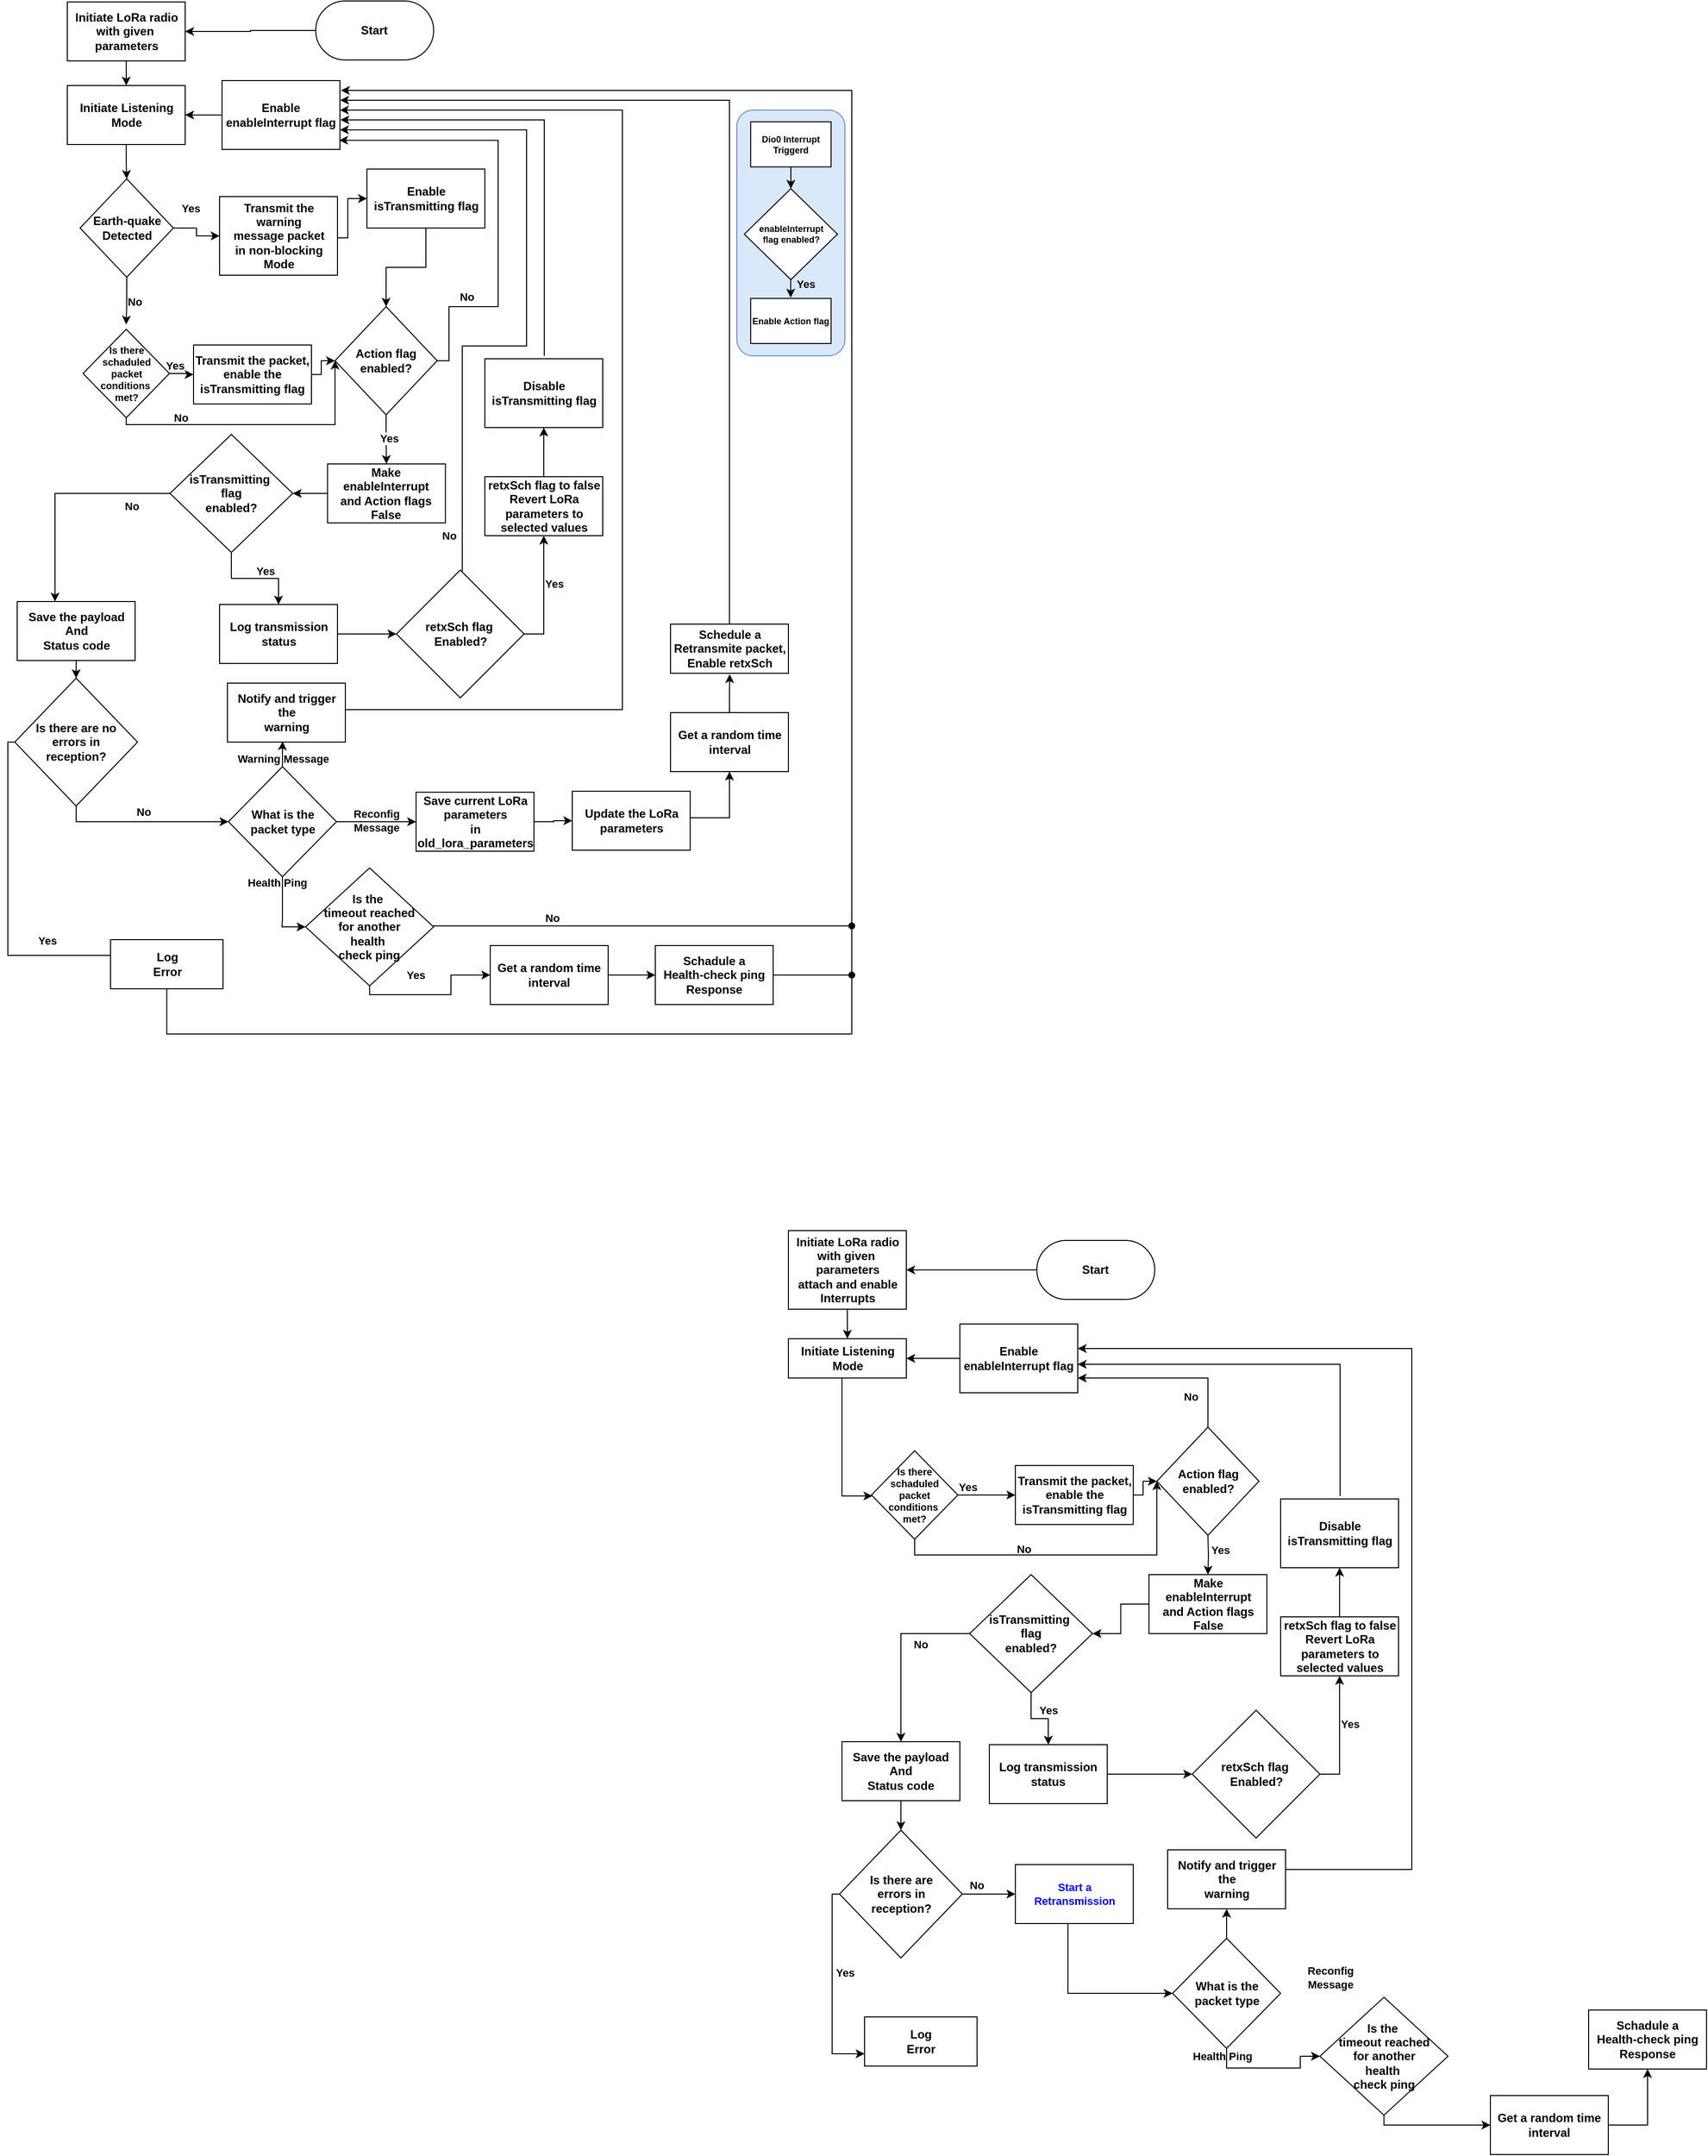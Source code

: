 <mxfile version="24.3.0" type="github">
  <diagram name="Page-1" id="QnrL3zc8ECIrJKWS5WpY">
    <mxGraphModel dx="2444" dy="1440" grid="1" gridSize="10" guides="1" tooltips="1" connect="1" arrows="1" fold="1" page="1" pageScale="1" pageWidth="850" pageHeight="1100" math="0" shadow="0">
      <root>
        <mxCell id="0" />
        <mxCell id="1" parent="0" />
        <mxCell id="keQh2NvHmvrn8WmfqUB1-2" style="edgeStyle=orthogonalEdgeStyle;rounded=0;orthogonalLoop=1;jettySize=auto;html=1;entryX=1;entryY=0.5;entryDx=0;entryDy=0;" parent="1" source="QVGyrubyLwDDq1W49fJA-1" target="QVGyrubyLwDDq1W49fJA-2" edge="1">
          <mxGeometry relative="1" as="geometry" />
        </mxCell>
        <mxCell id="QVGyrubyLwDDq1W49fJA-1" value="Start" style="rounded=1;whiteSpace=wrap;html=1;arcSize=50;fontStyle=1" parent="1" vertex="1">
          <mxGeometry x="354.37" y="109" width="120" height="60" as="geometry" />
        </mxCell>
        <mxCell id="QVGyrubyLwDDq1W49fJA-5" style="edgeStyle=orthogonalEdgeStyle;rounded=0;orthogonalLoop=1;jettySize=auto;html=1;entryX=0.5;entryY=0;entryDx=0;entryDy=0;fontStyle=1" parent="1" source="QVGyrubyLwDDq1W49fJA-2" target="QVGyrubyLwDDq1W49fJA-4" edge="1">
          <mxGeometry relative="1" as="geometry" />
        </mxCell>
        <mxCell id="QVGyrubyLwDDq1W49fJA-2" value="Initiate LoRa radio&lt;br&gt;with given&amp;nbsp;&lt;div&gt;parameters&lt;/div&gt;" style="rounded=0;whiteSpace=wrap;html=1;fontStyle=1" parent="1" vertex="1">
          <mxGeometry x="101.5" y="110" width="120" height="60" as="geometry" />
        </mxCell>
        <mxCell id="QVGyrubyLwDDq1W49fJA-7" style="edgeStyle=orthogonalEdgeStyle;rounded=0;orthogonalLoop=1;jettySize=auto;html=1;entryX=0.5;entryY=0;entryDx=0;entryDy=0;fontStyle=1" parent="1" source="QVGyrubyLwDDq1W49fJA-4" target="QVGyrubyLwDDq1W49fJA-6" edge="1">
          <mxGeometry relative="1" as="geometry" />
        </mxCell>
        <mxCell id="QVGyrubyLwDDq1W49fJA-4" value="Initiate Listening Mode" style="rounded=0;whiteSpace=wrap;html=1;fontStyle=1" parent="1" vertex="1">
          <mxGeometry x="101.5" y="195" width="120" height="60" as="geometry" />
        </mxCell>
        <mxCell id="QVGyrubyLwDDq1W49fJA-8" style="edgeStyle=orthogonalEdgeStyle;rounded=0;orthogonalLoop=1;jettySize=auto;html=1;entryX=0;entryY=0.5;entryDx=0;entryDy=0;fontStyle=1" parent="1" source="QVGyrubyLwDDq1W49fJA-6" target="QVGyrubyLwDDq1W49fJA-11" edge="1">
          <mxGeometry relative="1" as="geometry">
            <mxPoint x="266.5" y="340" as="targetPoint" />
          </mxGeometry>
        </mxCell>
        <mxCell id="QVGyrubyLwDDq1W49fJA-10" value="Yes" style="edgeLabel;html=1;align=center;verticalAlign=middle;resizable=0;points=[];fontStyle=1;labelBackgroundColor=none;" parent="QVGyrubyLwDDq1W49fJA-8" vertex="1" connectable="0">
          <mxGeometry x="-0.174" y="2" relative="1" as="geometry">
            <mxPoint x="-5" y="-18" as="offset" />
          </mxGeometry>
        </mxCell>
        <mxCell id="QVGyrubyLwDDq1W49fJA-38" style="edgeStyle=orthogonalEdgeStyle;rounded=0;orthogonalLoop=1;jettySize=auto;html=1;entryX=0.499;entryY=-0.054;entryDx=0;entryDy=0;entryPerimeter=0;fontStyle=1" parent="1" source="QVGyrubyLwDDq1W49fJA-6" target="QVGyrubyLwDDq1W49fJA-110" edge="1">
          <mxGeometry relative="1" as="geometry">
            <mxPoint x="162" y="440.0" as="targetPoint" />
          </mxGeometry>
        </mxCell>
        <mxCell id="QVGyrubyLwDDq1W49fJA-40" value="No" style="edgeLabel;html=1;align=center;verticalAlign=middle;resizable=0;points=[];fontStyle=1;labelBackgroundColor=none;" parent="QVGyrubyLwDDq1W49fJA-38" vertex="1" connectable="0">
          <mxGeometry x="-0.171" y="-1" relative="1" as="geometry">
            <mxPoint x="9" y="5" as="offset" />
          </mxGeometry>
        </mxCell>
        <mxCell id="QVGyrubyLwDDq1W49fJA-6" value="Earth-quake&lt;div&gt;Detected&lt;/div&gt;" style="rhombus;whiteSpace=wrap;html=1;fontStyle=1" parent="1" vertex="1">
          <mxGeometry x="114.5" y="290" width="95" height="100" as="geometry" />
        </mxCell>
        <mxCell id="QVGyrubyLwDDq1W49fJA-36" style="edgeStyle=orthogonalEdgeStyle;rounded=0;orthogonalLoop=1;jettySize=auto;html=1;entryX=0;entryY=0.5;entryDx=0;entryDy=0;fontStyle=1" parent="1" source="QVGyrubyLwDDq1W49fJA-11" target="QVGyrubyLwDDq1W49fJA-35" edge="1">
          <mxGeometry relative="1" as="geometry">
            <Array as="points">
              <mxPoint x="387" y="350" />
              <mxPoint x="387" y="310" />
            </Array>
          </mxGeometry>
        </mxCell>
        <mxCell id="QVGyrubyLwDDq1W49fJA-11" value="Transmit the warning&lt;br&gt;message packet&lt;div&gt;in non-blocking&lt;/div&gt;&lt;div&gt;Mode&lt;/div&gt;" style="rounded=0;whiteSpace=wrap;html=1;fontStyle=1" parent="1" vertex="1">
          <mxGeometry x="256.5" y="308" width="120" height="80" as="geometry" />
        </mxCell>
        <mxCell id="QVGyrubyLwDDq1W49fJA-33" value="" style="group;fontStyle=1" parent="1" vertex="1" connectable="0">
          <mxGeometry x="763" y="210" width="150" height="260" as="geometry" />
        </mxCell>
        <mxCell id="QVGyrubyLwDDq1W49fJA-32" value="" style="rounded=1;whiteSpace=wrap;html=1;fillColor=#dae8fc;strokeColor=#6c8ebf;fontStyle=1" parent="QVGyrubyLwDDq1W49fJA-33" vertex="1">
          <mxGeometry x="20" y="10" width="110" height="250" as="geometry" />
        </mxCell>
        <mxCell id="QVGyrubyLwDDq1W49fJA-28" style="edgeStyle=orthogonalEdgeStyle;rounded=0;orthogonalLoop=1;jettySize=auto;html=1;entryX=0.5;entryY=0;entryDx=0;entryDy=0;fontStyle=1" parent="QVGyrubyLwDDq1W49fJA-33" source="QVGyrubyLwDDq1W49fJA-26" target="QVGyrubyLwDDq1W49fJA-27" edge="1">
          <mxGeometry relative="1" as="geometry" />
        </mxCell>
        <mxCell id="QVGyrubyLwDDq1W49fJA-26" value="Dio0 Interrupt Triggerd" style="rounded=0;whiteSpace=wrap;html=1;fontStyle=1;fontSize=9;" parent="QVGyrubyLwDDq1W49fJA-33" vertex="1">
          <mxGeometry x="34.091" y="21.903" width="81.818" height="45.882" as="geometry" />
        </mxCell>
        <mxCell id="QVGyrubyLwDDq1W49fJA-30" style="edgeStyle=orthogonalEdgeStyle;rounded=0;orthogonalLoop=1;jettySize=auto;html=1;entryX=0.5;entryY=0;entryDx=0;entryDy=0;fontStyle=1" parent="QVGyrubyLwDDq1W49fJA-33" edge="1">
          <mxGeometry relative="1" as="geometry">
            <mxPoint x="74.822" y="181.602" as="sourcePoint" />
            <mxPoint x="74.822" y="200.719" as="targetPoint" />
          </mxGeometry>
        </mxCell>
        <mxCell id="QVGyrubyLwDDq1W49fJA-34" value="Yes" style="edgeLabel;html=1;align=center;verticalAlign=middle;resizable=0;points=[];labelBackgroundColor=none;fontStyle=1" parent="QVGyrubyLwDDq1W49fJA-30" vertex="1" connectable="0">
          <mxGeometry x="-0.301" y="-3" relative="1" as="geometry">
            <mxPoint x="18" y="-1" as="offset" />
          </mxGeometry>
        </mxCell>
        <mxCell id="QVGyrubyLwDDq1W49fJA-27" value="&lt;font style=&quot;font-size: 9px;&quot;&gt;enableInterrupt&lt;/font&gt;&lt;div style=&quot;font-size: 9px;&quot;&gt;&lt;font style=&quot;font-size: 9px;&quot;&gt;flag enabled?&lt;/font&gt;&lt;/div&gt;" style="rhombus;whiteSpace=wrap;html=1;fontStyle=1;fontSize=9;" parent="QVGyrubyLwDDq1W49fJA-33" vertex="1">
          <mxGeometry x="27.572" y="90" width="94.856" height="92.49" as="geometry" />
        </mxCell>
        <mxCell id="QVGyrubyLwDDq1W49fJA-29" value="Enable Action flag" style="rounded=0;whiteSpace=wrap;html=1;fontStyle=1;fontSize=9;" parent="QVGyrubyLwDDq1W49fJA-33" vertex="1">
          <mxGeometry x="34.091" y="201.609" width="81.818" height="45.882" as="geometry" />
        </mxCell>
        <mxCell id="QVGyrubyLwDDq1W49fJA-109" style="edgeStyle=orthogonalEdgeStyle;rounded=0;orthogonalLoop=1;jettySize=auto;html=1;entryX=0.5;entryY=0;entryDx=0;entryDy=0;fontStyle=1" parent="1" source="QVGyrubyLwDDq1W49fJA-35" target="QVGyrubyLwDDq1W49fJA-41" edge="1">
          <mxGeometry relative="1" as="geometry" />
        </mxCell>
        <mxCell id="QVGyrubyLwDDq1W49fJA-35" value="Enable&lt;div&gt;isTransmitting flag&lt;/div&gt;" style="rounded=0;whiteSpace=wrap;html=1;fontStyle=1" parent="1" vertex="1">
          <mxGeometry x="406.5" y="280" width="120" height="60" as="geometry" />
        </mxCell>
        <mxCell id="QVGyrubyLwDDq1W49fJA-106" style="edgeStyle=orthogonalEdgeStyle;rounded=0;orthogonalLoop=1;jettySize=auto;html=1;entryX=0.5;entryY=0;entryDx=0;entryDy=0;fontStyle=1" parent="1" source="QVGyrubyLwDDq1W49fJA-41" target="QVGyrubyLwDDq1W49fJA-44" edge="1">
          <mxGeometry relative="1" as="geometry" />
        </mxCell>
        <mxCell id="QVGyrubyLwDDq1W49fJA-114" value="Yes" style="edgeLabel;html=1;align=center;verticalAlign=middle;resizable=0;points=[];fontStyle=1" parent="QVGyrubyLwDDq1W49fJA-106" vertex="1" connectable="0">
          <mxGeometry x="0.009" y="2" relative="1" as="geometry">
            <mxPoint y="-1" as="offset" />
          </mxGeometry>
        </mxCell>
        <mxCell id="QVGyrubyLwDDq1W49fJA-41" value="Action flag&lt;br&gt;enabled?" style="rhombus;whiteSpace=wrap;html=1;fontStyle=1" parent="1" vertex="1">
          <mxGeometry x="374" y="420" width="104" height="110" as="geometry" />
        </mxCell>
        <mxCell id="QVGyrubyLwDDq1W49fJA-107" style="edgeStyle=orthogonalEdgeStyle;rounded=0;orthogonalLoop=1;jettySize=auto;html=1;entryX=1;entryY=0.5;entryDx=0;entryDy=0;fontStyle=1" parent="1" source="QVGyrubyLwDDq1W49fJA-44" target="QVGyrubyLwDDq1W49fJA-46" edge="1">
          <mxGeometry relative="1" as="geometry" />
        </mxCell>
        <mxCell id="QVGyrubyLwDDq1W49fJA-44" value="Make enableInterrupt&lt;br&gt;and Action flags False" style="rounded=0;whiteSpace=wrap;html=1;fontStyle=1" parent="1" vertex="1">
          <mxGeometry x="366.37" y="580" width="120" height="60" as="geometry" />
        </mxCell>
        <mxCell id="QVGyrubyLwDDq1W49fJA-50" style="edgeStyle=orthogonalEdgeStyle;rounded=0;orthogonalLoop=1;jettySize=auto;html=1;entryX=0.5;entryY=0;entryDx=0;entryDy=0;fontStyle=1" parent="1" source="QVGyrubyLwDDq1W49fJA-46" target="QVGyrubyLwDDq1W49fJA-49" edge="1">
          <mxGeometry relative="1" as="geometry" />
        </mxCell>
        <mxCell id="QVGyrubyLwDDq1W49fJA-57" value="Yes" style="edgeLabel;html=1;align=center;verticalAlign=middle;resizable=0;points=[];fontStyle=1;labelBackgroundColor=none;" parent="QVGyrubyLwDDq1W49fJA-50" vertex="1" connectable="0">
          <mxGeometry x="-0.256" y="-3" relative="1" as="geometry">
            <mxPoint x="23" y="-11" as="offset" />
          </mxGeometry>
        </mxCell>
        <mxCell id="QVGyrubyLwDDq1W49fJA-58" style="edgeStyle=orthogonalEdgeStyle;rounded=0;orthogonalLoop=1;jettySize=auto;html=1;exitX=0;exitY=0.5;exitDx=0;exitDy=0;fontStyle=1" parent="1" edge="1">
          <mxGeometry relative="1" as="geometry">
            <mxPoint x="89" y="720" as="targetPoint" />
            <Array as="points">
              <mxPoint x="89" y="610" />
            </Array>
            <mxPoint x="215" y="610" as="sourcePoint" />
          </mxGeometry>
        </mxCell>
        <mxCell id="wZ7d8AIyB8IBaUM0izVy-1" value="No" style="edgeLabel;html=1;align=center;verticalAlign=middle;resizable=0;points=[];fontStyle=1;labelBackgroundColor=none;" parent="QVGyrubyLwDDq1W49fJA-58" vertex="1" connectable="0">
          <mxGeometry x="0.051" y="3" relative="1" as="geometry">
            <mxPoint x="76" y="10" as="offset" />
          </mxGeometry>
        </mxCell>
        <mxCell id="QVGyrubyLwDDq1W49fJA-46" value="isTransmitting&amp;nbsp;&lt;div style=&quot;font-size: 12px;&quot;&gt;flag&lt;div style=&quot;font-size: 12px;&quot;&gt;enabled?&lt;/div&gt;&lt;/div&gt;" style="rhombus;whiteSpace=wrap;html=1;fontStyle=1;fontSize=12;" parent="1" vertex="1">
          <mxGeometry x="206" y="550" width="125" height="120" as="geometry" />
        </mxCell>
        <mxCell id="QVGyrubyLwDDq1W49fJA-52" style="edgeStyle=orthogonalEdgeStyle;rounded=0;orthogonalLoop=1;jettySize=auto;html=1;entryX=0;entryY=0.5;entryDx=0;entryDy=0;fontStyle=1" parent="1" source="QVGyrubyLwDDq1W49fJA-49" target="QVGyrubyLwDDq1W49fJA-51" edge="1">
          <mxGeometry relative="1" as="geometry" />
        </mxCell>
        <mxCell id="QVGyrubyLwDDq1W49fJA-49" value="Log transmission&lt;br&gt;status" style="rounded=0;whiteSpace=wrap;html=1;fontStyle=1" parent="1" vertex="1">
          <mxGeometry x="256.5" y="723" width="120" height="60" as="geometry" />
        </mxCell>
        <mxCell id="QVGyrubyLwDDq1W49fJA-53" style="edgeStyle=orthogonalEdgeStyle;rounded=0;orthogonalLoop=1;jettySize=auto;html=1;entryX=0.5;entryY=1;entryDx=0;entryDy=0;fontStyle=1" parent="1" source="QVGyrubyLwDDq1W49fJA-51" target="QVGyrubyLwDDq1W49fJA-54" edge="1">
          <mxGeometry relative="1" as="geometry">
            <mxPoint x="596.5" y="663" as="targetPoint" />
            <Array as="points">
              <mxPoint x="586.5" y="753" />
            </Array>
          </mxGeometry>
        </mxCell>
        <mxCell id="QVGyrubyLwDDq1W49fJA-56" value="Yes" style="edgeLabel;html=1;align=center;verticalAlign=middle;resizable=0;points=[];fontStyle=1;labelBackgroundColor=none;" parent="QVGyrubyLwDDq1W49fJA-53" vertex="1" connectable="0">
          <mxGeometry x="-0.169" y="3" relative="1" as="geometry">
            <mxPoint x="13" y="-21" as="offset" />
          </mxGeometry>
        </mxCell>
        <mxCell id="QVGyrubyLwDDq1W49fJA-85" style="edgeStyle=orthogonalEdgeStyle;rounded=0;orthogonalLoop=1;jettySize=auto;html=1;entryX=0.983;entryY=0.716;entryDx=0;entryDy=0;entryPerimeter=0;fontStyle=1" parent="1" edge="1">
          <mxGeometry relative="1" as="geometry">
            <mxPoint x="503.54" y="700" as="sourcePoint" />
            <mxPoint x="379.0" y="240.12" as="targetPoint" />
            <Array as="points">
              <mxPoint x="504" y="460" />
              <mxPoint x="569" y="460" />
              <mxPoint x="569" y="240" />
            </Array>
          </mxGeometry>
        </mxCell>
        <mxCell id="QVGyrubyLwDDq1W49fJA-87" value="No" style="edgeLabel;html=1;align=center;verticalAlign=middle;resizable=0;points=[];fontStyle=1;labelBackgroundColor=none;" parent="QVGyrubyLwDDq1W49fJA-85" vertex="1" connectable="0">
          <mxGeometry x="-0.776" y="1" relative="1" as="geometry">
            <mxPoint x="-13" y="33" as="offset" />
          </mxGeometry>
        </mxCell>
        <mxCell id="QVGyrubyLwDDq1W49fJA-51" value="retxSch flag&amp;nbsp;&lt;div style=&quot;font-size: 12px;&quot;&gt;Enabled?&lt;/div&gt;" style="rhombus;whiteSpace=wrap;html=1;fontStyle=1;fontSize=12;" parent="1" vertex="1">
          <mxGeometry x="436.5" y="688" width="130" height="130" as="geometry" />
        </mxCell>
        <mxCell id="QVGyrubyLwDDq1W49fJA-62" style="edgeStyle=orthogonalEdgeStyle;rounded=0;orthogonalLoop=1;jettySize=auto;html=1;entryX=0.5;entryY=1;entryDx=0;entryDy=0;fontStyle=1" parent="1" source="QVGyrubyLwDDq1W49fJA-54" target="QVGyrubyLwDDq1W49fJA-61" edge="1">
          <mxGeometry relative="1" as="geometry" />
        </mxCell>
        <mxCell id="QVGyrubyLwDDq1W49fJA-54" value="retxSch flag to false&lt;br&gt;Revert LoRa parameters to selected values" style="rounded=0;whiteSpace=wrap;html=1;fontStyle=1" parent="1" vertex="1">
          <mxGeometry x="526.5" y="593" width="120" height="60" as="geometry" />
        </mxCell>
        <mxCell id="QVGyrubyLwDDq1W49fJA-66" style="edgeStyle=orthogonalEdgeStyle;rounded=0;orthogonalLoop=1;jettySize=auto;html=1;entryX=0.5;entryY=0;entryDx=0;entryDy=0;fontStyle=1" parent="1" source="QVGyrubyLwDDq1W49fJA-59" target="QVGyrubyLwDDq1W49fJA-64" edge="1">
          <mxGeometry relative="1" as="geometry" />
        </mxCell>
        <mxCell id="QVGyrubyLwDDq1W49fJA-59" value="Save the payload&lt;br&gt;&lt;div&gt;And&lt;/div&gt;&lt;div&gt;Status code&lt;/div&gt;" style="rounded=0;whiteSpace=wrap;html=1;fontStyle=1" parent="1" vertex="1">
          <mxGeometry x="50.5" y="720" width="120" height="60" as="geometry" />
        </mxCell>
        <mxCell id="QVGyrubyLwDDq1W49fJA-63" style="edgeStyle=orthogonalEdgeStyle;rounded=0;orthogonalLoop=1;jettySize=auto;html=1;entryX=1;entryY=0.5;entryDx=0;entryDy=0;fontStyle=1" parent="1" edge="1">
          <mxGeometry relative="1" as="geometry">
            <mxPoint x="587" y="470" as="sourcePoint" />
            <mxPoint x="379.5" y="230" as="targetPoint" />
            <Array as="points">
              <mxPoint x="587" y="230" />
            </Array>
          </mxGeometry>
        </mxCell>
        <mxCell id="QVGyrubyLwDDq1W49fJA-61" value="&lt;div&gt;Disable&lt;/div&gt;isTransmitting flag" style="rounded=0;whiteSpace=wrap;html=1;fontStyle=1" parent="1" vertex="1">
          <mxGeometry x="526.5" y="473" width="120" height="70" as="geometry" />
        </mxCell>
        <mxCell id="QVGyrubyLwDDq1W49fJA-67" style="edgeStyle=orthogonalEdgeStyle;rounded=0;orthogonalLoop=1;jettySize=auto;html=1;entryX=0;entryY=0.5;entryDx=0;entryDy=0;fontStyle=1;exitX=0.5;exitY=1;exitDx=0;exitDy=0;" parent="1" source="QVGyrubyLwDDq1W49fJA-64" target="QVGyrubyLwDDq1W49fJA-69" edge="1">
          <mxGeometry relative="1" as="geometry">
            <mxPoint x="256.5" y="943" as="targetPoint" />
            <Array as="points">
              <mxPoint x="111" y="944" />
            </Array>
          </mxGeometry>
        </mxCell>
        <mxCell id="QVGyrubyLwDDq1W49fJA-68" value="No" style="edgeLabel;html=1;align=center;verticalAlign=middle;resizable=0;points=[];fontStyle=1;labelBackgroundColor=none;" parent="QVGyrubyLwDDq1W49fJA-67" vertex="1" connectable="0">
          <mxGeometry x="-0.593" y="1" relative="1" as="geometry">
            <mxPoint x="49" y="-9" as="offset" />
          </mxGeometry>
        </mxCell>
        <mxCell id="wZ7d8AIyB8IBaUM0izVy-5" value="" style="edgeStyle=orthogonalEdgeStyle;rounded=0;orthogonalLoop=1;jettySize=auto;html=1;exitX=0.004;exitY=0.492;exitDx=0;exitDy=0;entryX=-0.01;entryY=0.344;entryDx=0;entryDy=0;entryPerimeter=0;exitPerimeter=0;" parent="1" source="QVGyrubyLwDDq1W49fJA-64" edge="1">
          <mxGeometry relative="1" as="geometry">
            <Array as="points">
              <mxPoint x="48" y="863" />
              <mxPoint x="41" y="863" />
              <mxPoint x="41" y="1080" />
              <mxPoint x="147" y="1080" />
              <mxPoint x="147" y="1081" />
            </Array>
            <mxPoint x="28" y="863" as="sourcePoint" />
            <mxPoint x="165.355" y="1081.2" as="targetPoint" />
          </mxGeometry>
        </mxCell>
        <mxCell id="wZ7d8AIyB8IBaUM0izVy-7" value="Yes" style="edgeLabel;html=1;align=center;verticalAlign=middle;resizable=0;points=[];labelBackgroundColor=none;fontStyle=1" parent="wZ7d8AIyB8IBaUM0izVy-5" vertex="1" connectable="0">
          <mxGeometry x="-0.363" y="-3" relative="1" as="geometry">
            <mxPoint x="43" y="98" as="offset" />
          </mxGeometry>
        </mxCell>
        <mxCell id="QVGyrubyLwDDq1W49fJA-64" value="Is there are no&lt;div&gt;errors in&lt;/div&gt;&lt;div&gt;reception?&lt;/div&gt;" style="rhombus;whiteSpace=wrap;html=1;fontStyle=1" parent="1" vertex="1">
          <mxGeometry x="48" y="798" width="125" height="130" as="geometry" />
        </mxCell>
        <mxCell id="QVGyrubyLwDDq1W49fJA-70" style="edgeStyle=orthogonalEdgeStyle;rounded=0;orthogonalLoop=1;jettySize=auto;html=1;entryX=0.469;entryY=0.988;entryDx=0;entryDy=0;entryPerimeter=0;fontStyle=1" parent="1" source="QVGyrubyLwDDq1W49fJA-69" target="QVGyrubyLwDDq1W49fJA-72" edge="1">
          <mxGeometry relative="1" as="geometry">
            <mxPoint x="321.5" y="873" as="targetPoint" />
          </mxGeometry>
        </mxCell>
        <mxCell id="QVGyrubyLwDDq1W49fJA-71" value="Warning Message" style="edgeLabel;html=1;align=center;verticalAlign=middle;resizable=0;points=[];fontStyle=1;labelBackgroundColor=none;" parent="QVGyrubyLwDDq1W49fJA-70" vertex="1" connectable="0">
          <mxGeometry x="-0.044" y="1" relative="1" as="geometry">
            <mxPoint x="1" y="4" as="offset" />
          </mxGeometry>
        </mxCell>
        <mxCell id="QVGyrubyLwDDq1W49fJA-75" style="edgeStyle=orthogonalEdgeStyle;rounded=0;orthogonalLoop=1;jettySize=auto;html=1;entryX=0;entryY=0.5;entryDx=0;entryDy=0;fontStyle=1" parent="1" source="QVGyrubyLwDDq1W49fJA-69" target="QVGyrubyLwDDq1W49fJA-77" edge="1">
          <mxGeometry relative="1" as="geometry">
            <mxPoint x="466.5" y="968" as="targetPoint" />
          </mxGeometry>
        </mxCell>
        <mxCell id="QVGyrubyLwDDq1W49fJA-76" value="Reconfig&lt;br&gt;Message" style="edgeLabel;html=1;align=center;verticalAlign=middle;resizable=0;points=[];fontStyle=1;labelBackgroundColor=none;" parent="QVGyrubyLwDDq1W49fJA-75" vertex="1" connectable="0">
          <mxGeometry x="0.029" y="2" relative="1" as="geometry">
            <mxPoint x="-1" y="1" as="offset" />
          </mxGeometry>
        </mxCell>
        <mxCell id="QVGyrubyLwDDq1W49fJA-93" value="" style="edgeStyle=orthogonalEdgeStyle;rounded=0;orthogonalLoop=1;jettySize=auto;html=1;entryX=0;entryY=0.5;entryDx=0;entryDy=0;fontStyle=1" parent="1" source="QVGyrubyLwDDq1W49fJA-69" target="QVGyrubyLwDDq1W49fJA-95" edge="1">
          <mxGeometry relative="1" as="geometry">
            <mxPoint x="321.5" y="1093" as="targetPoint" />
            <Array as="points">
              <mxPoint x="320" y="1043" />
              <mxPoint x="320" y="1056" />
            </Array>
          </mxGeometry>
        </mxCell>
        <mxCell id="QVGyrubyLwDDq1W49fJA-94" value="Health Ping" style="edgeLabel;html=1;align=center;verticalAlign=middle;resizable=0;points=[];labelBackgroundColor=none;fontStyle=1" parent="QVGyrubyLwDDq1W49fJA-93" vertex="1" connectable="0">
          <mxGeometry x="-0.389" y="-2" relative="1" as="geometry">
            <mxPoint x="-4" y="-17" as="offset" />
          </mxGeometry>
        </mxCell>
        <mxCell id="QVGyrubyLwDDq1W49fJA-69" value="What is the&lt;br&gt;packet type" style="rhombus;whiteSpace=wrap;html=1;fontStyle=1" parent="1" vertex="1">
          <mxGeometry x="265.5" y="888" width="110" height="112" as="geometry" />
        </mxCell>
        <mxCell id="QVGyrubyLwDDq1W49fJA-74" style="edgeStyle=orthogonalEdgeStyle;rounded=0;orthogonalLoop=1;jettySize=auto;html=1;fontStyle=1" parent="1" source="QVGyrubyLwDDq1W49fJA-72" target="QVGyrubyLwDDq1W49fJA-88" edge="1">
          <mxGeometry relative="1" as="geometry">
            <Array as="points">
              <mxPoint x="666.5" y="830" />
              <mxPoint x="666.5" y="220" />
            </Array>
          </mxGeometry>
        </mxCell>
        <mxCell id="QVGyrubyLwDDq1W49fJA-72" value="Notify and trigger the&lt;br&gt;warning" style="rounded=0;whiteSpace=wrap;html=1;fontStyle=1" parent="1" vertex="1">
          <mxGeometry x="264.5" y="803" width="120" height="60" as="geometry" />
        </mxCell>
        <mxCell id="QVGyrubyLwDDq1W49fJA-79" style="edgeStyle=orthogonalEdgeStyle;rounded=0;orthogonalLoop=1;jettySize=auto;html=1;entryX=0;entryY=0.5;entryDx=0;entryDy=0;fontStyle=1" parent="1" source="QVGyrubyLwDDq1W49fJA-77" target="QVGyrubyLwDDq1W49fJA-78" edge="1">
          <mxGeometry relative="1" as="geometry" />
        </mxCell>
        <mxCell id="QVGyrubyLwDDq1W49fJA-77" value="Save current LoRa&lt;br&gt;parameters&lt;br&gt;in old_lora_parameters" style="rounded=0;whiteSpace=wrap;html=1;fontStyle=1" parent="1" vertex="1">
          <mxGeometry x="456.5" y="914" width="120" height="60" as="geometry" />
        </mxCell>
        <mxCell id="QVGyrubyLwDDq1W49fJA-81" style="edgeStyle=orthogonalEdgeStyle;rounded=0;orthogonalLoop=1;jettySize=auto;html=1;entryX=0.5;entryY=1;entryDx=0;entryDy=0;fontStyle=1" parent="1" source="QVGyrubyLwDDq1W49fJA-78" target="QVGyrubyLwDDq1W49fJA-80" edge="1">
          <mxGeometry relative="1" as="geometry">
            <Array as="points">
              <mxPoint x="776" y="940" />
            </Array>
          </mxGeometry>
        </mxCell>
        <mxCell id="QVGyrubyLwDDq1W49fJA-78" value="Update the LoRa parameters" style="rounded=0;whiteSpace=wrap;html=1;fontStyle=1" parent="1" vertex="1">
          <mxGeometry x="615.5" y="913" width="120" height="60" as="geometry" />
        </mxCell>
        <mxCell id="QVGyrubyLwDDq1W49fJA-80" value="Get a random time interval" style="rounded=0;whiteSpace=wrap;html=1;fontStyle=1" parent="1" vertex="1">
          <mxGeometry x="715.5" y="833" width="120" height="60" as="geometry" />
        </mxCell>
        <mxCell id="QVGyrubyLwDDq1W49fJA-90" style="edgeStyle=orthogonalEdgeStyle;rounded=0;orthogonalLoop=1;jettySize=auto;html=1;entryX=1.002;entryY=0.281;entryDx=0;entryDy=0;exitX=0.5;exitY=0;exitDx=0;exitDy=0;entryPerimeter=0;fontStyle=1" parent="1" source="QVGyrubyLwDDq1W49fJA-82" target="QVGyrubyLwDDq1W49fJA-88" edge="1">
          <mxGeometry relative="1" as="geometry">
            <mxPoint x="746.5" y="320" as="targetPoint" />
            <Array as="points">
              <mxPoint x="776" y="210" />
              <mxPoint x="379" y="210" />
            </Array>
          </mxGeometry>
        </mxCell>
        <mxCell id="QVGyrubyLwDDq1W49fJA-82" value="Schedule a Retransmite packet,&lt;br&gt;Enable retxSch" style="rounded=0;whiteSpace=wrap;html=1;fontStyle=1" parent="1" vertex="1">
          <mxGeometry x="715.5" y="743" width="120" height="50" as="geometry" />
        </mxCell>
        <mxCell id="QVGyrubyLwDDq1W49fJA-84" style="edgeStyle=orthogonalEdgeStyle;rounded=0;orthogonalLoop=1;jettySize=auto;html=1;entryX=0.502;entryY=1.018;entryDx=0;entryDy=0;entryPerimeter=0;fontStyle=1" parent="1" source="QVGyrubyLwDDq1W49fJA-80" target="QVGyrubyLwDDq1W49fJA-82" edge="1">
          <mxGeometry relative="1" as="geometry" />
        </mxCell>
        <mxCell id="QVGyrubyLwDDq1W49fJA-89" style="edgeStyle=orthogonalEdgeStyle;rounded=0;orthogonalLoop=1;jettySize=auto;html=1;entryX=1;entryY=0.5;entryDx=0;entryDy=0;fontStyle=1" parent="1" source="QVGyrubyLwDDq1W49fJA-88" target="QVGyrubyLwDDq1W49fJA-4" edge="1">
          <mxGeometry relative="1" as="geometry" />
        </mxCell>
        <mxCell id="QVGyrubyLwDDq1W49fJA-88" value="Enable&lt;div&gt;enableInterrupt flag&lt;br&gt;&lt;/div&gt;" style="rounded=0;whiteSpace=wrap;html=1;fontStyle=1" parent="1" vertex="1">
          <mxGeometry x="259" y="190" width="120" height="70" as="geometry" />
        </mxCell>
        <mxCell id="QVGyrubyLwDDq1W49fJA-96" style="edgeStyle=orthogonalEdgeStyle;rounded=0;orthogonalLoop=1;jettySize=auto;html=1;exitX=1;exitY=0.5;exitDx=0;exitDy=0;fontStyle=1" parent="1" source="QVGyrubyLwDDq1W49fJA-95" edge="1">
          <mxGeometry relative="1" as="geometry">
            <mxPoint x="487.855" y="1110.014" as="sourcePoint" />
            <mxPoint x="380" y="200" as="targetPoint" />
            <Array as="points">
              <mxPoint x="471" y="1051" />
              <mxPoint x="471" y="1050" />
              <mxPoint x="900" y="1050" />
              <mxPoint x="900" y="200" />
            </Array>
          </mxGeometry>
        </mxCell>
        <mxCell id="QVGyrubyLwDDq1W49fJA-98" value="No" style="edgeLabel;html=1;align=center;verticalAlign=middle;resizable=0;points=[];fontStyle=1;labelBackgroundColor=none;" parent="QVGyrubyLwDDq1W49fJA-96" vertex="1" connectable="0">
          <mxGeometry x="-0.866" y="1" relative="1" as="geometry">
            <mxPoint x="7" y="-7" as="offset" />
          </mxGeometry>
        </mxCell>
        <mxCell id="QVGyrubyLwDDq1W49fJA-101" style="edgeStyle=orthogonalEdgeStyle;rounded=0;orthogonalLoop=1;jettySize=auto;html=1;fontStyle=1;exitX=0.5;exitY=1;exitDx=0;exitDy=0;" parent="1" source="QVGyrubyLwDDq1W49fJA-95" edge="1">
          <mxGeometry relative="1" as="geometry">
            <Array as="points">
              <mxPoint x="409" y="1120" />
              <mxPoint x="492" y="1120" />
              <mxPoint x="492" y="1100" />
            </Array>
            <mxPoint x="408.185" y="1111.0" as="sourcePoint" />
            <mxPoint x="532" y="1100" as="targetPoint" />
          </mxGeometry>
        </mxCell>
        <mxCell id="QVGyrubyLwDDq1W49fJA-105" value="Yes" style="edgeLabel;html=1;align=center;verticalAlign=middle;resizable=0;points=[];fontStyle=1;labelBackgroundColor=none;" parent="QVGyrubyLwDDq1W49fJA-101" vertex="1" connectable="0">
          <mxGeometry x="-0.185" y="2" relative="1" as="geometry">
            <mxPoint x="-6" y="-18" as="offset" />
          </mxGeometry>
        </mxCell>
        <mxCell id="QVGyrubyLwDDq1W49fJA-95" value="Is the&amp;nbsp;&lt;div&gt;t&lt;span style=&quot;background-color: initial;&quot;&gt;imeout&amp;nbsp;&lt;/span&gt;&lt;span style=&quot;background-color: initial;&quot;&gt;reached&lt;/span&gt;&lt;div&gt;for another&lt;br&gt;health&amp;nbsp;&lt;/div&gt;&lt;div&gt;check&amp;nbsp;&lt;span style=&quot;background-color: initial;&quot;&gt;ping&lt;/span&gt;&lt;/div&gt;&lt;/div&gt;" style="rhombus;whiteSpace=wrap;html=1;fontStyle=1" parent="1" vertex="1">
          <mxGeometry x="344" y="991" width="130.37" height="120" as="geometry" />
        </mxCell>
        <mxCell id="keQh2NvHmvrn8WmfqUB1-1" style="edgeStyle=orthogonalEdgeStyle;rounded=0;orthogonalLoop=1;jettySize=auto;html=1;entryX=0;entryY=0.5;entryDx=0;entryDy=0;" parent="1" source="QVGyrubyLwDDq1W49fJA-99" target="QVGyrubyLwDDq1W49fJA-102" edge="1">
          <mxGeometry relative="1" as="geometry" />
        </mxCell>
        <mxCell id="QVGyrubyLwDDq1W49fJA-99" value="Get a random time interval" style="rounded=0;whiteSpace=wrap;html=1;fontStyle=1" parent="1" vertex="1">
          <mxGeometry x="532" y="1070" width="120" height="60" as="geometry" />
        </mxCell>
        <mxCell id="QVGyrubyLwDDq1W49fJA-104" style="edgeStyle=orthogonalEdgeStyle;rounded=0;orthogonalLoop=1;jettySize=auto;html=1;endArrow=oval;endFill=1;exitX=1;exitY=0.5;exitDx=0;exitDy=0;fontStyle=1" parent="1" edge="1">
          <mxGeometry relative="1" as="geometry">
            <mxPoint x="900" y="1050" as="targetPoint" />
            <mxPoint x="820" y="1100" as="sourcePoint" />
            <Array as="points">
              <mxPoint x="900" y="1100" />
              <mxPoint x="900" y="1050" />
            </Array>
          </mxGeometry>
        </mxCell>
        <mxCell id="QVGyrubyLwDDq1W49fJA-102" value="Schadule a&lt;br&gt;Health-check ping&lt;br&gt;Response" style="rounded=0;whiteSpace=wrap;html=1;fontStyle=1" parent="1" vertex="1">
          <mxGeometry x="700" y="1070" width="120" height="60" as="geometry" />
        </mxCell>
        <mxCell id="wZ7d8AIyB8IBaUM0izVy-11" style="edgeStyle=orthogonalEdgeStyle;rounded=0;orthogonalLoop=1;jettySize=auto;html=1;entryX=0;entryY=0.5;entryDx=0;entryDy=0;" parent="1" source="QVGyrubyLwDDq1W49fJA-110" target="QVGyrubyLwDDq1W49fJA-41" edge="1">
          <mxGeometry relative="1" as="geometry">
            <Array as="points">
              <mxPoint x="162" y="540" />
              <mxPoint x="374" y="540" />
            </Array>
          </mxGeometry>
        </mxCell>
        <mxCell id="wZ7d8AIyB8IBaUM0izVy-12" value="No" style="edgeLabel;html=1;align=center;verticalAlign=middle;resizable=0;points=[];fontStyle=1;labelBackgroundColor=none;" parent="wZ7d8AIyB8IBaUM0izVy-11" vertex="1" connectable="0">
          <mxGeometry x="-0.601" y="1" relative="1" as="geometry">
            <mxPoint x="5" y="-6" as="offset" />
          </mxGeometry>
        </mxCell>
        <mxCell id="QVGyrubyLwDDq1W49fJA-110" value="Is there&lt;br style=&quot;font-size: 10px;&quot;&gt;schaduled&lt;br style=&quot;font-size: 10px;&quot;&gt;packet&lt;div style=&quot;font-size: 10px;&quot;&gt;conditions&amp;nbsp;&lt;/div&gt;&lt;div style=&quot;font-size: 10px;&quot;&gt;met?&lt;/div&gt;" style="rhombus;whiteSpace=wrap;html=1;fontSize=10;fontStyle=1" parent="1" vertex="1">
          <mxGeometry x="117.5" y="443" width="88" height="90" as="geometry" />
        </mxCell>
        <mxCell id="QVGyrubyLwDDq1W49fJA-113" style="edgeStyle=orthogonalEdgeStyle;rounded=0;orthogonalLoop=1;jettySize=auto;html=1;entryX=0;entryY=0.5;entryDx=0;entryDy=0;fontStyle=1" parent="1" source="QVGyrubyLwDDq1W49fJA-111" target="QVGyrubyLwDDq1W49fJA-41" edge="1">
          <mxGeometry relative="1" as="geometry">
            <Array as="points">
              <mxPoint x="360" y="489" />
              <mxPoint x="360" y="475" />
            </Array>
          </mxGeometry>
        </mxCell>
        <mxCell id="QVGyrubyLwDDq1W49fJA-111" value="Transmit the packet,&lt;br&gt;&lt;div&gt;enable the&lt;/div&gt;&lt;div&gt;isTransmitting flag&lt;/div&gt;" style="rounded=0;whiteSpace=wrap;html=1;fontStyle=1" parent="1" vertex="1">
          <mxGeometry x="230" y="459" width="120" height="60" as="geometry" />
        </mxCell>
        <mxCell id="QVGyrubyLwDDq1W49fJA-112" style="edgeStyle=orthogonalEdgeStyle;rounded=0;orthogonalLoop=1;jettySize=auto;html=1;entryX=0;entryY=0.5;entryDx=0;entryDy=0;fontStyle=1" parent="1" source="QVGyrubyLwDDq1W49fJA-110" target="QVGyrubyLwDDq1W49fJA-111" edge="1">
          <mxGeometry relative="1" as="geometry" />
        </mxCell>
        <mxCell id="wZ7d8AIyB8IBaUM0izVy-9" value="Yes" style="edgeLabel;html=1;align=center;verticalAlign=middle;resizable=0;points=[];labelBackgroundColor=none;fontStyle=1" parent="QVGyrubyLwDDq1W49fJA-112" vertex="1" connectable="0">
          <mxGeometry x="-0.705" y="1" relative="1" as="geometry">
            <mxPoint x="1" y="-7" as="offset" />
          </mxGeometry>
        </mxCell>
        <mxCell id="QVGyrubyLwDDq1W49fJA-115" style="edgeStyle=orthogonalEdgeStyle;rounded=0;orthogonalLoop=1;jettySize=auto;html=1;entryX=0.994;entryY=0.867;entryDx=0;entryDy=0;entryPerimeter=0;exitX=1;exitY=0.5;exitDx=0;exitDy=0;fontStyle=1" parent="1" source="QVGyrubyLwDDq1W49fJA-41" target="QVGyrubyLwDDq1W49fJA-88" edge="1">
          <mxGeometry relative="1" as="geometry">
            <Array as="points">
              <mxPoint x="490" y="475" />
              <mxPoint x="490" y="420" />
              <mxPoint x="540" y="420" />
              <mxPoint x="540" y="251" />
            </Array>
          </mxGeometry>
        </mxCell>
        <mxCell id="wZ7d8AIyB8IBaUM0izVy-10" value="No" style="edgeLabel;html=1;align=center;verticalAlign=middle;resizable=0;points=[];fontStyle=1;labelBackgroundColor=none;" parent="QVGyrubyLwDDq1W49fJA-115" vertex="1" connectable="0">
          <mxGeometry x="-0.621" y="1" relative="1" as="geometry">
            <mxPoint y="-9" as="offset" />
          </mxGeometry>
        </mxCell>
        <mxCell id="wZ7d8AIyB8IBaUM0izVy-6" style="edgeStyle=orthogonalEdgeStyle;rounded=0;orthogonalLoop=1;jettySize=auto;html=1;endArrow=oval;endFill=1;" parent="1" source="wZ7d8AIyB8IBaUM0izVy-4" edge="1">
          <mxGeometry relative="1" as="geometry">
            <mxPoint x="900" y="1100" as="targetPoint" />
            <Array as="points">
              <mxPoint x="203" y="1160" />
              <mxPoint x="900" y="1160" />
              <mxPoint x="900" y="1100" />
            </Array>
          </mxGeometry>
        </mxCell>
        <mxCell id="wZ7d8AIyB8IBaUM0izVy-4" value="Log&lt;br&gt;Error" style="whiteSpace=wrap;html=1;fontStyle=1;" parent="1" vertex="1">
          <mxGeometry x="145.5" y="1064" width="114.5" height="50" as="geometry" />
        </mxCell>
        <mxCell id="nbQrimUv1-MCqe2rZsde-3" style="edgeStyle=orthogonalEdgeStyle;rounded=0;orthogonalLoop=1;jettySize=auto;html=1;" edge="1" parent="1" source="nbQrimUv1-MCqe2rZsde-1" target="nbQrimUv1-MCqe2rZsde-2">
          <mxGeometry relative="1" as="geometry" />
        </mxCell>
        <mxCell id="nbQrimUv1-MCqe2rZsde-1" value="Start" style="rounded=1;whiteSpace=wrap;html=1;arcSize=50;fontStyle=1" vertex="1" parent="1">
          <mxGeometry x="1088.37" y="1370" width="120" height="60" as="geometry" />
        </mxCell>
        <mxCell id="nbQrimUv1-MCqe2rZsde-5" style="edgeStyle=orthogonalEdgeStyle;rounded=0;orthogonalLoop=1;jettySize=auto;html=1;" edge="1" parent="1" source="nbQrimUv1-MCqe2rZsde-2" target="nbQrimUv1-MCqe2rZsde-4">
          <mxGeometry relative="1" as="geometry" />
        </mxCell>
        <mxCell id="nbQrimUv1-MCqe2rZsde-2" value="Initiate LoRa radio&lt;br&gt;with given&amp;nbsp;&lt;div&gt;parameters&lt;/div&gt;&lt;div&gt;attach and enable&lt;br&gt;Interrupts&lt;/div&gt;" style="rounded=0;whiteSpace=wrap;html=1;fontStyle=1" vertex="1" parent="1">
          <mxGeometry x="835.5" y="1360" width="120" height="80" as="geometry" />
        </mxCell>
        <mxCell id="nbQrimUv1-MCqe2rZsde-33" style="edgeStyle=orthogonalEdgeStyle;rounded=0;orthogonalLoop=1;jettySize=auto;html=1;fontFamily=Helvetica;fontSize=11;fontColor=default;fontStyle=1;labelBackgroundColor=none;resizable=0;" edge="1" parent="1" source="nbQrimUv1-MCqe2rZsde-4" target="nbQrimUv1-MCqe2rZsde-20">
          <mxGeometry relative="1" as="geometry">
            <Array as="points">
              <mxPoint x="890" y="1630" />
            </Array>
          </mxGeometry>
        </mxCell>
        <mxCell id="nbQrimUv1-MCqe2rZsde-4" value="Initiate Listening Mode" style="rounded=0;whiteSpace=wrap;html=1;fontStyle=1" vertex="1" parent="1">
          <mxGeometry x="835.5" y="1470" width="120" height="40" as="geometry" />
        </mxCell>
        <mxCell id="nbQrimUv1-MCqe2rZsde-9" style="edgeStyle=orthogonalEdgeStyle;rounded=0;orthogonalLoop=1;jettySize=auto;html=1;entryX=1;entryY=0.5;entryDx=0;entryDy=0;" edge="1" parent="1" source="nbQrimUv1-MCqe2rZsde-6" target="nbQrimUv1-MCqe2rZsde-4">
          <mxGeometry relative="1" as="geometry" />
        </mxCell>
        <mxCell id="nbQrimUv1-MCqe2rZsde-6" value="Enable&lt;div&gt;enableInterrupt flag&lt;br&gt;&lt;/div&gt;" style="rounded=0;whiteSpace=wrap;html=1;fontStyle=1" vertex="1" parent="1">
          <mxGeometry x="1010" y="1455" width="120" height="70" as="geometry" />
        </mxCell>
        <mxCell id="nbQrimUv1-MCqe2rZsde-25" style="edgeStyle=orthogonalEdgeStyle;rounded=0;orthogonalLoop=1;jettySize=auto;html=1;exitX=0.5;exitY=0;exitDx=0;exitDy=0;" edge="1" parent="1" source="nbQrimUv1-MCqe2rZsde-17" target="nbQrimUv1-MCqe2rZsde-6">
          <mxGeometry relative="1" as="geometry">
            <Array as="points">
              <mxPoint x="1263" y="1510" />
            </Array>
          </mxGeometry>
        </mxCell>
        <mxCell id="nbQrimUv1-MCqe2rZsde-26" value="No" style="edgeLabel;html=1;align=center;verticalAlign=middle;resizable=0;points=[];fontStyle=1;labelBackgroundColor=none;" vertex="1" connectable="0" parent="nbQrimUv1-MCqe2rZsde-25">
          <mxGeometry x="-0.661" y="-3" relative="1" as="geometry">
            <mxPoint x="-21" as="offset" />
          </mxGeometry>
        </mxCell>
        <mxCell id="nbQrimUv1-MCqe2rZsde-29" style="edgeStyle=orthogonalEdgeStyle;rounded=0;orthogonalLoop=1;jettySize=auto;html=1;exitX=0.5;exitY=1;exitDx=0;exitDy=0;entryX=0.5;entryY=0;entryDx=0;entryDy=0;fontFamily=Helvetica;fontSize=11;fontColor=default;fontStyle=1;labelBackgroundColor=none;resizable=0;" edge="1" parent="1" target="nbQrimUv1-MCqe2rZsde-28">
          <mxGeometry relative="1" as="geometry">
            <mxPoint x="1262.5" y="1670" as="sourcePoint" />
          </mxGeometry>
        </mxCell>
        <mxCell id="nbQrimUv1-MCqe2rZsde-32" value="Yes" style="edgeLabel;html=1;align=center;verticalAlign=middle;resizable=0;points=[];fontFamily=Helvetica;fontSize=11;fontColor=default;fontStyle=1;labelBackgroundColor=none;fillColor=none;gradientColor=none;" vertex="1" connectable="0" parent="nbQrimUv1-MCqe2rZsde-29">
          <mxGeometry x="-0.262" y="2" relative="1" as="geometry">
            <mxPoint x="10" as="offset" />
          </mxGeometry>
        </mxCell>
        <mxCell id="nbQrimUv1-MCqe2rZsde-17" value="Action flag&lt;br&gt;enabled?" style="rhombus;whiteSpace=wrap;html=1;fontStyle=1" vertex="1" parent="1">
          <mxGeometry x="1210.5" y="1560" width="104" height="110" as="geometry" />
        </mxCell>
        <mxCell id="nbQrimUv1-MCqe2rZsde-31" style="edgeStyle=orthogonalEdgeStyle;rounded=0;orthogonalLoop=1;jettySize=auto;html=1;entryX=0;entryY=0.5;entryDx=0;entryDy=0;fontFamily=Helvetica;fontSize=11;fontColor=default;fontStyle=1;labelBackgroundColor=none;resizable=0;exitX=0.5;exitY=1;exitDx=0;exitDy=0;" edge="1" parent="1" source="nbQrimUv1-MCqe2rZsde-20">
          <mxGeometry relative="1" as="geometry">
            <mxPoint x="1210.5" y="1615" as="targetPoint" />
            <Array as="points">
              <mxPoint x="964" y="1690" />
              <mxPoint x="1211" y="1690" />
            </Array>
          </mxGeometry>
        </mxCell>
        <mxCell id="nbQrimUv1-MCqe2rZsde-34" value="No&lt;div&gt;&lt;br&gt;&lt;/div&gt;" style="edgeLabel;html=1;align=center;verticalAlign=middle;resizable=0;points=[];fontFamily=Helvetica;fontSize=11;fontColor=default;fontStyle=1;labelBackgroundColor=none;fillColor=none;gradientColor=none;" vertex="1" connectable="0" parent="nbQrimUv1-MCqe2rZsde-31">
          <mxGeometry x="-0.247" y="-1" relative="1" as="geometry">
            <mxPoint as="offset" />
          </mxGeometry>
        </mxCell>
        <mxCell id="nbQrimUv1-MCqe2rZsde-20" value="Is there&lt;br style=&quot;font-size: 10px;&quot;&gt;schaduled&lt;br style=&quot;font-size: 10px;&quot;&gt;packet&lt;div style=&quot;font-size: 10px;&quot;&gt;conditions&amp;nbsp;&lt;/div&gt;&lt;div style=&quot;font-size: 10px;&quot;&gt;met?&lt;/div&gt;" style="rhombus;whiteSpace=wrap;html=1;fontSize=10;fontStyle=1" vertex="1" parent="1">
          <mxGeometry x="920" y="1584" width="88" height="90" as="geometry" />
        </mxCell>
        <mxCell id="nbQrimUv1-MCqe2rZsde-21" style="edgeStyle=orthogonalEdgeStyle;rounded=0;orthogonalLoop=1;jettySize=auto;html=1;entryX=0;entryY=0.5;entryDx=0;entryDy=0;fontStyle=1" edge="1" parent="1" source="nbQrimUv1-MCqe2rZsde-22">
          <mxGeometry relative="1" as="geometry">
            <Array as="points">
              <mxPoint x="1196.5" y="1629" />
              <mxPoint x="1196.5" y="1615" />
            </Array>
            <mxPoint x="1210.5" y="1615" as="targetPoint" />
          </mxGeometry>
        </mxCell>
        <mxCell id="nbQrimUv1-MCqe2rZsde-22" value="Transmit the packet,&lt;br&gt;&lt;div&gt;enable the&lt;/div&gt;&lt;div&gt;isTransmitting flag&lt;/div&gt;" style="rounded=0;whiteSpace=wrap;html=1;fontStyle=1" vertex="1" parent="1">
          <mxGeometry x="1066.5" y="1599" width="120" height="60" as="geometry" />
        </mxCell>
        <mxCell id="nbQrimUv1-MCqe2rZsde-23" style="edgeStyle=orthogonalEdgeStyle;rounded=0;orthogonalLoop=1;jettySize=auto;html=1;entryX=0;entryY=0.5;entryDx=0;entryDy=0;fontStyle=1" edge="1" parent="1" source="nbQrimUv1-MCqe2rZsde-20" target="nbQrimUv1-MCqe2rZsde-22">
          <mxGeometry relative="1" as="geometry" />
        </mxCell>
        <mxCell id="nbQrimUv1-MCqe2rZsde-24" value="Yes" style="edgeLabel;html=1;align=center;verticalAlign=middle;resizable=0;points=[];labelBackgroundColor=none;fontStyle=1" vertex="1" connectable="0" parent="nbQrimUv1-MCqe2rZsde-23">
          <mxGeometry x="-0.705" y="1" relative="1" as="geometry">
            <mxPoint x="1" y="-7" as="offset" />
          </mxGeometry>
        </mxCell>
        <mxCell id="nbQrimUv1-MCqe2rZsde-36" style="edgeStyle=orthogonalEdgeStyle;rounded=0;orthogonalLoop=1;jettySize=auto;html=1;entryX=1;entryY=0.5;entryDx=0;entryDy=0;fontFamily=Helvetica;fontSize=11;fontColor=default;fontStyle=1;labelBackgroundColor=none;resizable=0;" edge="1" parent="1" source="nbQrimUv1-MCqe2rZsde-28" target="nbQrimUv1-MCqe2rZsde-35">
          <mxGeometry relative="1" as="geometry" />
        </mxCell>
        <mxCell id="nbQrimUv1-MCqe2rZsde-28" value="Make enableInterrupt&lt;br&gt;and Action flags False" style="rounded=0;whiteSpace=wrap;html=1;fontStyle=1" vertex="1" parent="1">
          <mxGeometry x="1202.5" y="1710" width="120" height="60" as="geometry" />
        </mxCell>
        <mxCell id="nbQrimUv1-MCqe2rZsde-35" value="isTransmitting&amp;nbsp;&lt;div style=&quot;font-size: 12px;&quot;&gt;flag&lt;div style=&quot;font-size: 12px;&quot;&gt;enabled?&lt;/div&gt;&lt;/div&gt;" style="rhombus;whiteSpace=wrap;html=1;fontStyle=1;fontSize=12;" vertex="1" parent="1">
          <mxGeometry x="1020" y="1710" width="125" height="120" as="geometry" />
        </mxCell>
        <mxCell id="nbQrimUv1-MCqe2rZsde-37" style="edgeStyle=orthogonalEdgeStyle;rounded=0;orthogonalLoop=1;jettySize=auto;html=1;entryX=0;entryY=0.5;entryDx=0;entryDy=0;fontStyle=1" edge="1" parent="1" source="nbQrimUv1-MCqe2rZsde-38" target="nbQrimUv1-MCqe2rZsde-41">
          <mxGeometry relative="1" as="geometry" />
        </mxCell>
        <mxCell id="nbQrimUv1-MCqe2rZsde-38" value="Log transmission&lt;br&gt;status" style="rounded=0;whiteSpace=wrap;html=1;fontStyle=1" vertex="1" parent="1">
          <mxGeometry x="1040" y="1883" width="120" height="60" as="geometry" />
        </mxCell>
        <mxCell id="nbQrimUv1-MCqe2rZsde-39" style="edgeStyle=orthogonalEdgeStyle;rounded=0;orthogonalLoop=1;jettySize=auto;html=1;entryX=0.5;entryY=1;entryDx=0;entryDy=0;fontStyle=1" edge="1" parent="1" source="nbQrimUv1-MCqe2rZsde-41" target="nbQrimUv1-MCqe2rZsde-43">
          <mxGeometry relative="1" as="geometry">
            <mxPoint x="1406.5" y="1823" as="targetPoint" />
            <Array as="points">
              <mxPoint x="1396.5" y="1913" />
            </Array>
          </mxGeometry>
        </mxCell>
        <mxCell id="nbQrimUv1-MCqe2rZsde-40" value="Yes" style="edgeLabel;html=1;align=center;verticalAlign=middle;resizable=0;points=[];fontStyle=1;labelBackgroundColor=none;" vertex="1" connectable="0" parent="nbQrimUv1-MCqe2rZsde-39">
          <mxGeometry x="-0.169" y="3" relative="1" as="geometry">
            <mxPoint x="13" y="-21" as="offset" />
          </mxGeometry>
        </mxCell>
        <mxCell id="nbQrimUv1-MCqe2rZsde-41" value="retxSch flag&amp;nbsp;&lt;div style=&quot;font-size: 12px;&quot;&gt;Enabled?&lt;/div&gt;" style="rhombus;whiteSpace=wrap;html=1;fontStyle=1;fontSize=12;" vertex="1" parent="1">
          <mxGeometry x="1246.5" y="1848" width="130" height="130" as="geometry" />
        </mxCell>
        <mxCell id="nbQrimUv1-MCqe2rZsde-42" style="edgeStyle=orthogonalEdgeStyle;rounded=0;orthogonalLoop=1;jettySize=auto;html=1;entryX=0.5;entryY=1;entryDx=0;entryDy=0;fontStyle=1" edge="1" parent="1" source="nbQrimUv1-MCqe2rZsde-43" target="nbQrimUv1-MCqe2rZsde-45">
          <mxGeometry relative="1" as="geometry" />
        </mxCell>
        <mxCell id="nbQrimUv1-MCqe2rZsde-43" value="retxSch flag to false&lt;br&gt;Revert LoRa parameters to selected values" style="rounded=0;whiteSpace=wrap;html=1;fontStyle=1" vertex="1" parent="1">
          <mxGeometry x="1336.5" y="1753" width="120" height="60" as="geometry" />
        </mxCell>
        <mxCell id="nbQrimUv1-MCqe2rZsde-44" style="edgeStyle=orthogonalEdgeStyle;rounded=0;orthogonalLoop=1;jettySize=auto;html=1;fontStyle=1;" edge="1" parent="1" target="nbQrimUv1-MCqe2rZsde-6">
          <mxGeometry relative="1" as="geometry">
            <mxPoint x="1397" y="1630" as="sourcePoint" />
            <mxPoint x="1189.5" y="1390" as="targetPoint" />
            <Array as="points">
              <mxPoint x="1397" y="1496" />
            </Array>
          </mxGeometry>
        </mxCell>
        <mxCell id="nbQrimUv1-MCqe2rZsde-45" value="&lt;div&gt;Disable&lt;/div&gt;isTransmitting flag" style="rounded=0;whiteSpace=wrap;html=1;fontStyle=1" vertex="1" parent="1">
          <mxGeometry x="1336.5" y="1633" width="120" height="70" as="geometry" />
        </mxCell>
        <mxCell id="nbQrimUv1-MCqe2rZsde-46" style="edgeStyle=orthogonalEdgeStyle;rounded=0;orthogonalLoop=1;jettySize=auto;html=1;exitX=0.5;exitY=1;exitDx=0;exitDy=0;fontFamily=Helvetica;fontSize=11;fontColor=default;fontStyle=1;labelBackgroundColor=none;resizable=0;" edge="1" parent="1" source="nbQrimUv1-MCqe2rZsde-35" target="nbQrimUv1-MCqe2rZsde-38">
          <mxGeometry relative="1" as="geometry" />
        </mxCell>
        <mxCell id="nbQrimUv1-MCqe2rZsde-47" value="Yes" style="edgeLabel;html=1;align=center;verticalAlign=middle;resizable=0;points=[];fontFamily=Helvetica;fontSize=11;fontColor=default;fontStyle=1;labelBackgroundColor=none;fillColor=none;gradientColor=none;" vertex="1" connectable="0" parent="nbQrimUv1-MCqe2rZsde-46">
          <mxGeometry x="-0.307" y="2" relative="1" as="geometry">
            <mxPoint x="15" y="-7" as="offset" />
          </mxGeometry>
        </mxCell>
        <mxCell id="nbQrimUv1-MCqe2rZsde-48" style="edgeStyle=orthogonalEdgeStyle;rounded=0;orthogonalLoop=1;jettySize=auto;html=1;fontStyle=1;" edge="1" parent="1" target="nbQrimUv1-MCqe2rZsde-50">
          <mxGeometry relative="1" as="geometry">
            <mxPoint x="883.45" y="1880" as="targetPoint" />
            <Array as="points">
              <mxPoint x="1020" y="1769" />
              <mxPoint x="1020" y="1770" />
              <mxPoint x="960" y="1770" />
            </Array>
            <mxPoint x="1020" y="1770" as="sourcePoint" />
          </mxGeometry>
        </mxCell>
        <mxCell id="nbQrimUv1-MCqe2rZsde-49" value="No" style="edgeLabel;html=1;align=center;verticalAlign=middle;resizable=0;points=[];fontStyle=1;labelBackgroundColor=none;" vertex="1" connectable="0" parent="nbQrimUv1-MCqe2rZsde-48">
          <mxGeometry x="0.051" y="3" relative="1" as="geometry">
            <mxPoint x="17" y="-13" as="offset" />
          </mxGeometry>
        </mxCell>
        <mxCell id="nbQrimUv1-MCqe2rZsde-58" style="edgeStyle=orthogonalEdgeStyle;rounded=0;orthogonalLoop=1;jettySize=auto;html=1;entryX=0.5;entryY=0;entryDx=0;entryDy=0;fontFamily=Helvetica;fontSize=11;fontColor=default;fontStyle=1;labelBackgroundColor=none;resizable=0;" edge="1" parent="1" source="nbQrimUv1-MCqe2rZsde-50" target="nbQrimUv1-MCqe2rZsde-55">
          <mxGeometry relative="1" as="geometry" />
        </mxCell>
        <mxCell id="nbQrimUv1-MCqe2rZsde-50" value="Save the payload&lt;br&gt;&lt;div&gt;And&lt;/div&gt;&lt;div&gt;Status code&lt;/div&gt;" style="rounded=0;whiteSpace=wrap;html=1;fontStyle=1" vertex="1" parent="1">
          <mxGeometry x="890" y="1880" width="120" height="60" as="geometry" />
        </mxCell>
        <mxCell id="nbQrimUv1-MCqe2rZsde-59" style="edgeStyle=orthogonalEdgeStyle;rounded=0;orthogonalLoop=1;jettySize=auto;html=1;entryX=0;entryY=0.75;entryDx=0;entryDy=0;fontFamily=Helvetica;fontSize=11;fontColor=default;fontStyle=1;labelBackgroundColor=none;resizable=0;" edge="1" parent="1" source="nbQrimUv1-MCqe2rZsde-55" target="nbQrimUv1-MCqe2rZsde-56">
          <mxGeometry relative="1" as="geometry">
            <Array as="points">
              <mxPoint x="880" y="2035" />
              <mxPoint x="880" y="2197" />
            </Array>
          </mxGeometry>
        </mxCell>
        <mxCell id="nbQrimUv1-MCqe2rZsde-62" style="edgeStyle=orthogonalEdgeStyle;rounded=0;orthogonalLoop=1;jettySize=auto;html=1;entryX=0;entryY=0.5;entryDx=0;entryDy=0;fontFamily=Helvetica;fontSize=11;fontColor=default;fontStyle=1;labelBackgroundColor=none;resizable=0;" edge="1" parent="1" source="nbQrimUv1-MCqe2rZsde-55" target="nbQrimUv1-MCqe2rZsde-61">
          <mxGeometry relative="1" as="geometry" />
        </mxCell>
        <mxCell id="nbQrimUv1-MCqe2rZsde-74" value="No" style="edgeLabel;html=1;align=center;verticalAlign=middle;resizable=0;points=[];fontFamily=Helvetica;fontSize=11;fontColor=default;fontStyle=1;labelBackgroundColor=none;fillColor=none;gradientColor=none;" vertex="1" connectable="0" parent="nbQrimUv1-MCqe2rZsde-62">
          <mxGeometry x="0.435" y="1" relative="1" as="geometry">
            <mxPoint x="-24" y="-8" as="offset" />
          </mxGeometry>
        </mxCell>
        <mxCell id="nbQrimUv1-MCqe2rZsde-55" value="Is there are&lt;div&gt;errors in&lt;/div&gt;&lt;div&gt;reception?&lt;/div&gt;" style="rhombus;whiteSpace=wrap;html=1;fontStyle=1" vertex="1" parent="1">
          <mxGeometry x="887.5" y="1970" width="125" height="130" as="geometry" />
        </mxCell>
        <mxCell id="nbQrimUv1-MCqe2rZsde-56" value="Log&lt;br&gt;Error" style="whiteSpace=wrap;html=1;fontStyle=1;" vertex="1" parent="1">
          <mxGeometry x="913" y="2160" width="114.5" height="50" as="geometry" />
        </mxCell>
        <mxCell id="nbQrimUv1-MCqe2rZsde-60" value="Yes" style="text;html=1;align=center;verticalAlign=middle;resizable=0;points=[];autosize=1;strokeColor=none;fillColor=none;fontFamily=Helvetica;fontSize=11;fontColor=default;fontStyle=1;labelBackgroundColor=none;" vertex="1" parent="1">
          <mxGeometry x="873" y="2100" width="40" height="30" as="geometry" />
        </mxCell>
        <mxCell id="nbQrimUv1-MCqe2rZsde-67" style="edgeStyle=orthogonalEdgeStyle;rounded=0;orthogonalLoop=1;jettySize=auto;html=1;entryX=0;entryY=0.5;entryDx=0;entryDy=0;fontFamily=Helvetica;fontSize=11;fontColor=default;fontStyle=1;labelBackgroundColor=none;resizable=0;" edge="1" parent="1" source="nbQrimUv1-MCqe2rZsde-61" target="nbQrimUv1-MCqe2rZsde-65">
          <mxGeometry relative="1" as="geometry">
            <Array as="points">
              <mxPoint x="1120" y="2136" />
            </Array>
          </mxGeometry>
        </mxCell>
        <mxCell id="nbQrimUv1-MCqe2rZsde-61" value="Start a Retransmission" style="rounded=0;whiteSpace=wrap;html=1;align=center;verticalAlign=middle;fontFamily=Helvetica;fontSize=11;fontColor=#0000FF;fontStyle=1;labelBackgroundColor=none;resizable=0;fillColor=none;gradientColor=none;" vertex="1" parent="1">
          <mxGeometry x="1066.5" y="2005" width="120" height="60" as="geometry" />
        </mxCell>
        <mxCell id="nbQrimUv1-MCqe2rZsde-63" value="Reconfig&lt;br&gt;Message" style="edgeLabel;html=1;align=center;verticalAlign=middle;resizable=0;points=[];fontStyle=1;labelBackgroundColor=none;" vertex="1" connectable="0" parent="1">
          <mxGeometry x="1387" y="2120" as="geometry" />
        </mxCell>
        <mxCell id="nbQrimUv1-MCqe2rZsde-64" value="Health Ping" style="edgeLabel;html=1;align=center;verticalAlign=middle;resizable=0;points=[];labelBackgroundColor=none;fontStyle=1" vertex="1" connectable="0" parent="1">
          <mxGeometry x="1277" y="2200" as="geometry" />
        </mxCell>
        <mxCell id="nbQrimUv1-MCqe2rZsde-72" style="edgeStyle=orthogonalEdgeStyle;rounded=0;orthogonalLoop=1;jettySize=auto;html=1;exitX=0.5;exitY=0;exitDx=0;exitDy=0;entryX=0.5;entryY=1;entryDx=0;entryDy=0;fontFamily=Helvetica;fontSize=11;fontColor=default;fontStyle=1;labelBackgroundColor=none;resizable=0;" edge="1" parent="1" source="nbQrimUv1-MCqe2rZsde-65" target="nbQrimUv1-MCqe2rZsde-71">
          <mxGeometry relative="1" as="geometry" />
        </mxCell>
        <mxCell id="nbQrimUv1-MCqe2rZsde-76" style="edgeStyle=orthogonalEdgeStyle;rounded=0;orthogonalLoop=1;jettySize=auto;html=1;exitX=0.5;exitY=1;exitDx=0;exitDy=0;entryX=0;entryY=0.5;entryDx=0;entryDy=0;fontFamily=Helvetica;fontSize=11;fontColor=default;fontStyle=1;labelBackgroundColor=none;resizable=0;" edge="1" parent="1" source="nbQrimUv1-MCqe2rZsde-65" target="nbQrimUv1-MCqe2rZsde-75">
          <mxGeometry relative="1" as="geometry" />
        </mxCell>
        <mxCell id="nbQrimUv1-MCqe2rZsde-65" value="What is the&lt;br&gt;packet type" style="rhombus;whiteSpace=wrap;html=1;fontStyle=1" vertex="1" parent="1">
          <mxGeometry x="1226.5" y="2080" width="110" height="112" as="geometry" />
        </mxCell>
        <mxCell id="nbQrimUv1-MCqe2rZsde-70" style="edgeStyle=orthogonalEdgeStyle;rounded=0;orthogonalLoop=1;jettySize=auto;html=1;fontStyle=1;" edge="1" parent="1" source="nbQrimUv1-MCqe2rZsde-71">
          <mxGeometry relative="1" as="geometry">
            <Array as="points">
              <mxPoint x="1470" y="2010" />
              <mxPoint x="1470" y="1480" />
            </Array>
            <mxPoint x="1130" y="1480.0" as="targetPoint" />
            <mxPoint x="1351" y="2010" as="sourcePoint" />
          </mxGeometry>
        </mxCell>
        <mxCell id="nbQrimUv1-MCqe2rZsde-71" value="Notify and trigger the&lt;br&gt;warning" style="rounded=0;whiteSpace=wrap;html=1;fontStyle=1" vertex="1" parent="1">
          <mxGeometry x="1221.5" y="1990" width="120" height="60" as="geometry" />
        </mxCell>
        <mxCell id="nbQrimUv1-MCqe2rZsde-80" style="edgeStyle=orthogonalEdgeStyle;rounded=0;orthogonalLoop=1;jettySize=auto;html=1;entryX=0;entryY=0.5;entryDx=0;entryDy=0;fontFamily=Helvetica;fontSize=11;fontColor=default;fontStyle=1;labelBackgroundColor=none;resizable=0;exitX=0.5;exitY=1;exitDx=0;exitDy=0;" edge="1" parent="1" source="nbQrimUv1-MCqe2rZsde-75" target="nbQrimUv1-MCqe2rZsde-78">
          <mxGeometry relative="1" as="geometry">
            <Array as="points">
              <mxPoint x="1442" y="2270" />
            </Array>
          </mxGeometry>
        </mxCell>
        <mxCell id="nbQrimUv1-MCqe2rZsde-75" value="Is the&amp;nbsp;&lt;div&gt;t&lt;span style=&quot;background-color: initial;&quot;&gt;imeout&amp;nbsp;&lt;/span&gt;&lt;span style=&quot;background-color: initial;&quot;&gt;reached&lt;/span&gt;&lt;div&gt;for another&lt;br&gt;health&amp;nbsp;&lt;/div&gt;&lt;div&gt;check&amp;nbsp;&lt;span style=&quot;background-color: initial;&quot;&gt;ping&lt;/span&gt;&lt;/div&gt;&lt;/div&gt;" style="rhombus;whiteSpace=wrap;html=1;fontStyle=1" vertex="1" parent="1">
          <mxGeometry x="1376.5" y="2140" width="130.37" height="120" as="geometry" />
        </mxCell>
        <mxCell id="nbQrimUv1-MCqe2rZsde-81" style="edgeStyle=orthogonalEdgeStyle;rounded=0;orthogonalLoop=1;jettySize=auto;html=1;fontFamily=Helvetica;fontSize=11;fontColor=default;fontStyle=1;labelBackgroundColor=none;resizable=0;" edge="1" parent="1" source="nbQrimUv1-MCqe2rZsde-78" target="nbQrimUv1-MCqe2rZsde-79">
          <mxGeometry relative="1" as="geometry">
            <Array as="points">
              <mxPoint x="1710" y="2270" />
            </Array>
          </mxGeometry>
        </mxCell>
        <mxCell id="nbQrimUv1-MCqe2rZsde-78" value="Get a random time interval" style="rounded=0;whiteSpace=wrap;html=1;fontStyle=1" vertex="1" parent="1">
          <mxGeometry x="1550" y="2240" width="120" height="60" as="geometry" />
        </mxCell>
        <mxCell id="nbQrimUv1-MCqe2rZsde-79" value="Schadule a&lt;br&gt;Health-check ping&lt;br&gt;Response" style="rounded=0;whiteSpace=wrap;html=1;fontStyle=1" vertex="1" parent="1">
          <mxGeometry x="1650" y="2153" width="120" height="60" as="geometry" />
        </mxCell>
      </root>
    </mxGraphModel>
  </diagram>
</mxfile>
